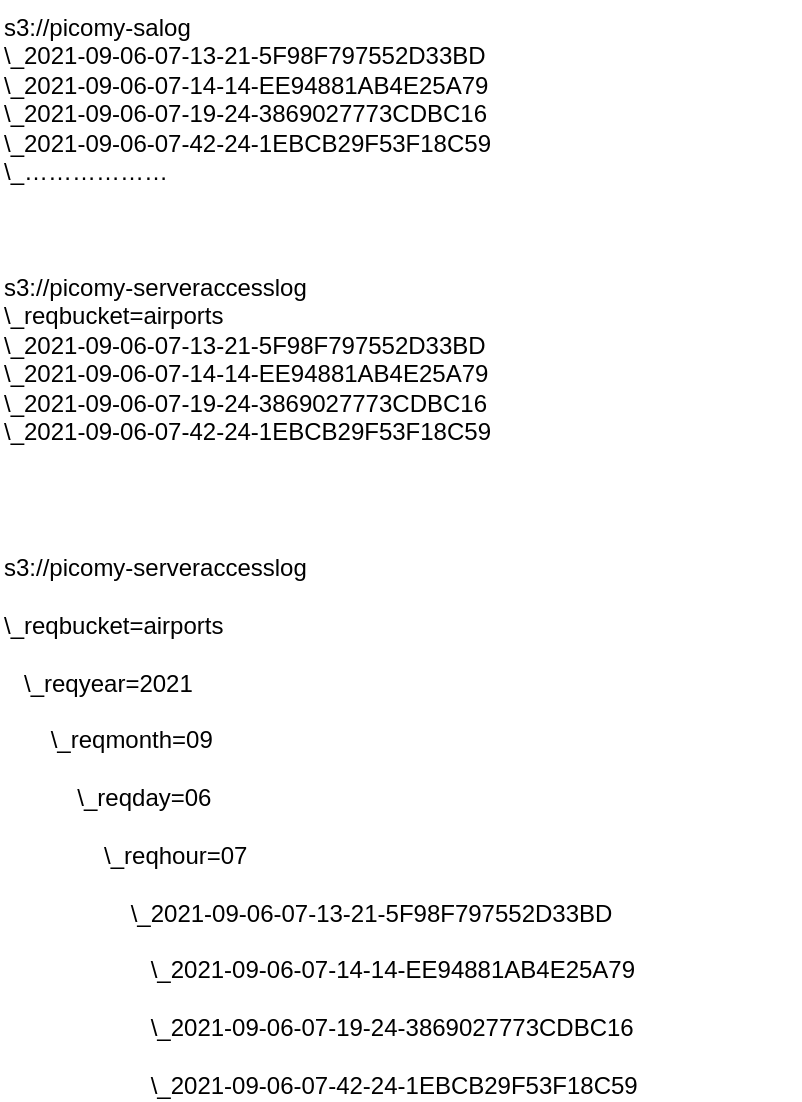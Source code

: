 <mxfile version="14.9.6" type="device"><diagram id="Onmbnt_IbxbUNDK44uTn" name="Page-1"><mxGraphModel dx="1426" dy="905" grid="1" gridSize="10" guides="1" tooltips="1" connect="1" arrows="1" fold="1" page="1" pageScale="1" pageWidth="850" pageHeight="1100" math="0" shadow="0"><root><mxCell id="0"/><mxCell id="1" parent="0"/><mxCell id="pYk9sXFZ57VQ98Gz04sl-1" value="s3://picomy-salog&#13;&#10;\_2021-09-06-07-13-21-5F98F797552D33BD&#13;&#10;\_2021-09-06-07-14-14-EE94881AB4E25A79&#13;&#10;\_2021-09-06-07-19-24-3869027773CDBC16&#13;&#10;\_2021-09-06-07-42-24-1EBCB29F53F18C59&#13;&#10;\_………………" style="text;whiteSpace=wrap;html=1;" vertex="1" parent="1"><mxGeometry x="40" y="20" width="270" height="90" as="geometry"/></mxCell><mxCell id="pYk9sXFZ57VQ98Gz04sl-2" value="s3://picomy-serveraccesslog&#13;&#10;\_reqbucket=airports&#13;&#10;    \_2021-09-06-07-13-21-5F98F797552D33BD&#13;&#10;    \_2021-09-06-07-14-14-EE94881AB4E25A79&#13;&#10;    \_2021-09-06-07-19-24-3869027773CDBC16&#13;&#10;\_2021-09-06-07-42-24-1EBCB29F53F18C59" style="text;whiteSpace=wrap;html=1;" vertex="1" parent="1"><mxGeometry x="40" y="150" width="400" height="100" as="geometry"/></mxCell><mxCell id="pYk9sXFZ57VQ98Gz04sl-3" value="s3://picomy-serveraccesslog&lt;br&gt;&lt;br&gt;\_reqbucket=airports&lt;br&gt;&lt;br&gt;&amp;nbsp; &amp;nbsp;\_reqyear=2021&lt;br&gt;&lt;br&gt;&amp;nbsp; &amp;nbsp; &amp;nbsp; &amp;nbsp;\_reqmonth=09&lt;br&gt;&lt;br&gt;&amp;nbsp; &amp;nbsp; &amp;nbsp; &amp;nbsp; &amp;nbsp; &amp;nbsp;\_reqday=06&lt;br&gt;&lt;br&gt;&amp;nbsp; &amp;nbsp; &amp;nbsp; &amp;nbsp; &amp;nbsp; &amp;nbsp; &amp;nbsp; &amp;nbsp;\_reqhour=07&lt;br&gt;&lt;br&gt;&amp;nbsp; &amp;nbsp; &amp;nbsp; &amp;nbsp; &amp;nbsp; &amp;nbsp; &amp;nbsp; &amp;nbsp; &amp;nbsp; &amp;nbsp;\_2021-09-06-07-13-21-5F98F797552D33BD&lt;br&gt;&lt;br&gt;&amp;nbsp; &amp;nbsp; &amp;nbsp; &amp;nbsp; &amp;nbsp; &amp;nbsp; &amp;nbsp; &amp;nbsp; &amp;nbsp; &amp;nbsp; &amp;nbsp; \_2021-09-06-07-14-14-EE94881AB4E25A79&lt;br&gt;&lt;br&gt;&amp;nbsp; &amp;nbsp; &amp;nbsp; &amp;nbsp; &amp;nbsp; &amp;nbsp; &amp;nbsp; &amp;nbsp; &amp;nbsp; &amp;nbsp; &amp;nbsp; \_2021-09-06-07-19-24-3869027773CDBC16&lt;br&gt;&lt;br&gt;&amp;nbsp; &amp;nbsp; &amp;nbsp; &amp;nbsp; &amp;nbsp; &amp;nbsp; &amp;nbsp; &amp;nbsp; &amp;nbsp; &amp;nbsp; &amp;nbsp; \_2021-09-06-07-42-24-1EBCB29F53F18C59" style="text;whiteSpace=wrap;html=1;" vertex="1" parent="1"><mxGeometry x="40" y="290" width="360" height="280" as="geometry"/></mxCell></root></mxGraphModel></diagram></mxfile>